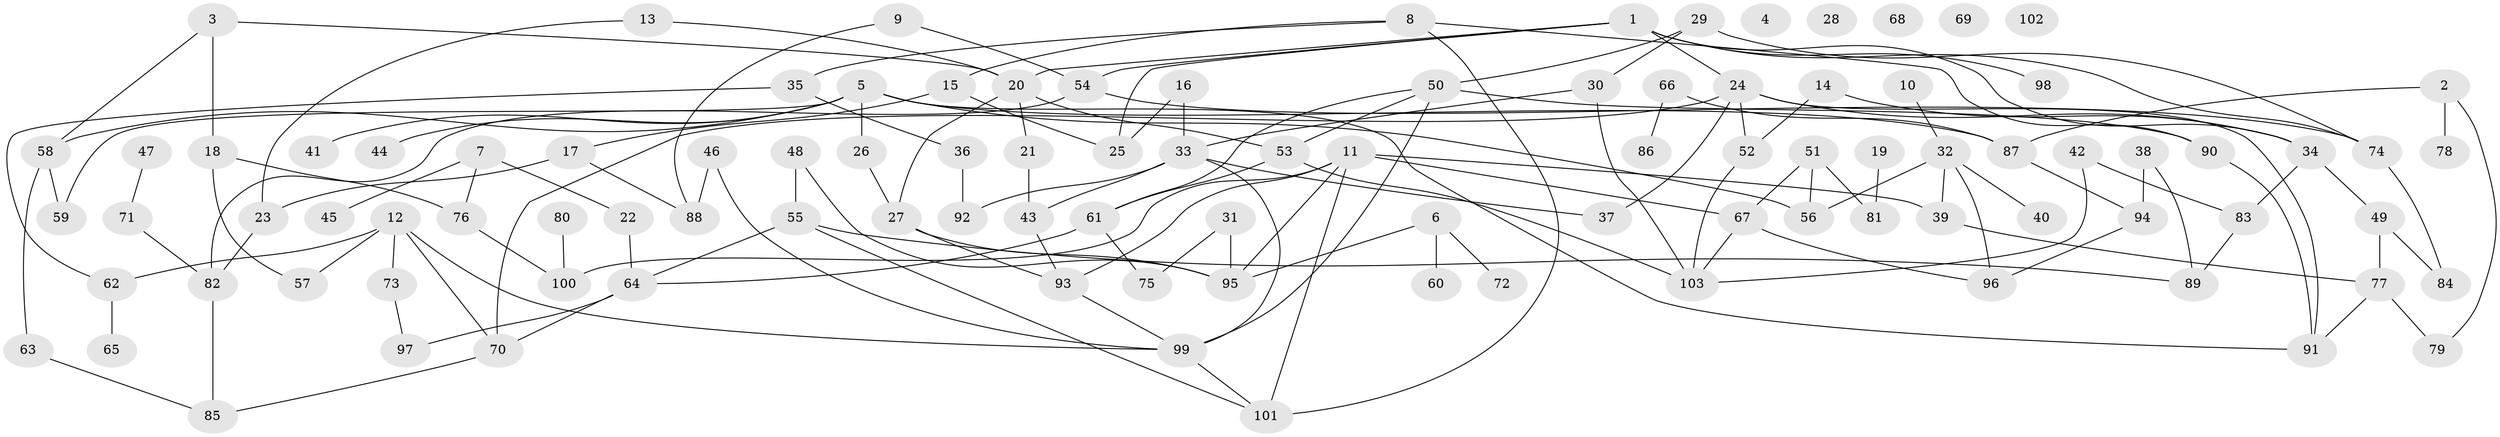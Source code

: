 // coarse degree distribution, {4: 0.1, 0: 0.16666666666666666, 1: 0.3333333333333333, 2: 0.1, 5: 0.03333333333333333, 3: 0.1, 8: 0.03333333333333333, 7: 0.06666666666666667, 6: 0.06666666666666667}
// Generated by graph-tools (version 1.1) at 2025/42/03/04/25 21:42:22]
// undirected, 103 vertices, 147 edges
graph export_dot {
graph [start="1"]
  node [color=gray90,style=filled];
  1;
  2;
  3;
  4;
  5;
  6;
  7;
  8;
  9;
  10;
  11;
  12;
  13;
  14;
  15;
  16;
  17;
  18;
  19;
  20;
  21;
  22;
  23;
  24;
  25;
  26;
  27;
  28;
  29;
  30;
  31;
  32;
  33;
  34;
  35;
  36;
  37;
  38;
  39;
  40;
  41;
  42;
  43;
  44;
  45;
  46;
  47;
  48;
  49;
  50;
  51;
  52;
  53;
  54;
  55;
  56;
  57;
  58;
  59;
  60;
  61;
  62;
  63;
  64;
  65;
  66;
  67;
  68;
  69;
  70;
  71;
  72;
  73;
  74;
  75;
  76;
  77;
  78;
  79;
  80;
  81;
  82;
  83;
  84;
  85;
  86;
  87;
  88;
  89;
  90;
  91;
  92;
  93;
  94;
  95;
  96;
  97;
  98;
  99;
  100;
  101;
  102;
  103;
  1 -- 20;
  1 -- 24;
  1 -- 25;
  1 -- 34;
  1 -- 54;
  1 -- 74;
  1 -- 98;
  2 -- 78;
  2 -- 79;
  2 -- 87;
  3 -- 18;
  3 -- 20;
  3 -- 58;
  5 -- 26;
  5 -- 41;
  5 -- 44;
  5 -- 56;
  5 -- 58;
  5 -- 59;
  5 -- 87;
  5 -- 91;
  6 -- 60;
  6 -- 72;
  6 -- 95;
  7 -- 22;
  7 -- 45;
  7 -- 76;
  8 -- 15;
  8 -- 35;
  8 -- 90;
  8 -- 101;
  9 -- 54;
  9 -- 88;
  10 -- 32;
  11 -- 39;
  11 -- 67;
  11 -- 93;
  11 -- 95;
  11 -- 100;
  11 -- 101;
  12 -- 57;
  12 -- 62;
  12 -- 70;
  12 -- 73;
  12 -- 99;
  13 -- 20;
  13 -- 23;
  14 -- 34;
  14 -- 52;
  15 -- 17;
  15 -- 25;
  16 -- 25;
  16 -- 33;
  17 -- 23;
  17 -- 88;
  18 -- 57;
  18 -- 76;
  19 -- 81;
  20 -- 21;
  20 -- 27;
  20 -- 53;
  21 -- 43;
  22 -- 64;
  23 -- 82;
  24 -- 34;
  24 -- 37;
  24 -- 52;
  24 -- 70;
  24 -- 91;
  26 -- 27;
  27 -- 93;
  27 -- 95;
  29 -- 30;
  29 -- 50;
  29 -- 74;
  30 -- 33;
  30 -- 103;
  31 -- 75;
  31 -- 95;
  32 -- 39;
  32 -- 40;
  32 -- 56;
  32 -- 96;
  33 -- 37;
  33 -- 43;
  33 -- 92;
  33 -- 99;
  34 -- 49;
  34 -- 83;
  35 -- 36;
  35 -- 62;
  36 -- 92;
  38 -- 89;
  38 -- 94;
  39 -- 77;
  42 -- 83;
  42 -- 103;
  43 -- 93;
  46 -- 88;
  46 -- 99;
  47 -- 71;
  48 -- 55;
  48 -- 95;
  49 -- 77;
  49 -- 84;
  50 -- 53;
  50 -- 61;
  50 -- 90;
  50 -- 99;
  51 -- 56;
  51 -- 67;
  51 -- 81;
  52 -- 103;
  53 -- 61;
  53 -- 103;
  54 -- 74;
  54 -- 82;
  55 -- 64;
  55 -- 89;
  55 -- 101;
  58 -- 59;
  58 -- 63;
  61 -- 64;
  61 -- 75;
  62 -- 65;
  63 -- 85;
  64 -- 70;
  64 -- 97;
  66 -- 86;
  66 -- 87;
  67 -- 96;
  67 -- 103;
  70 -- 85;
  71 -- 82;
  73 -- 97;
  74 -- 84;
  76 -- 100;
  77 -- 79;
  77 -- 91;
  80 -- 100;
  82 -- 85;
  83 -- 89;
  87 -- 94;
  90 -- 91;
  93 -- 99;
  94 -- 96;
  99 -- 101;
}
